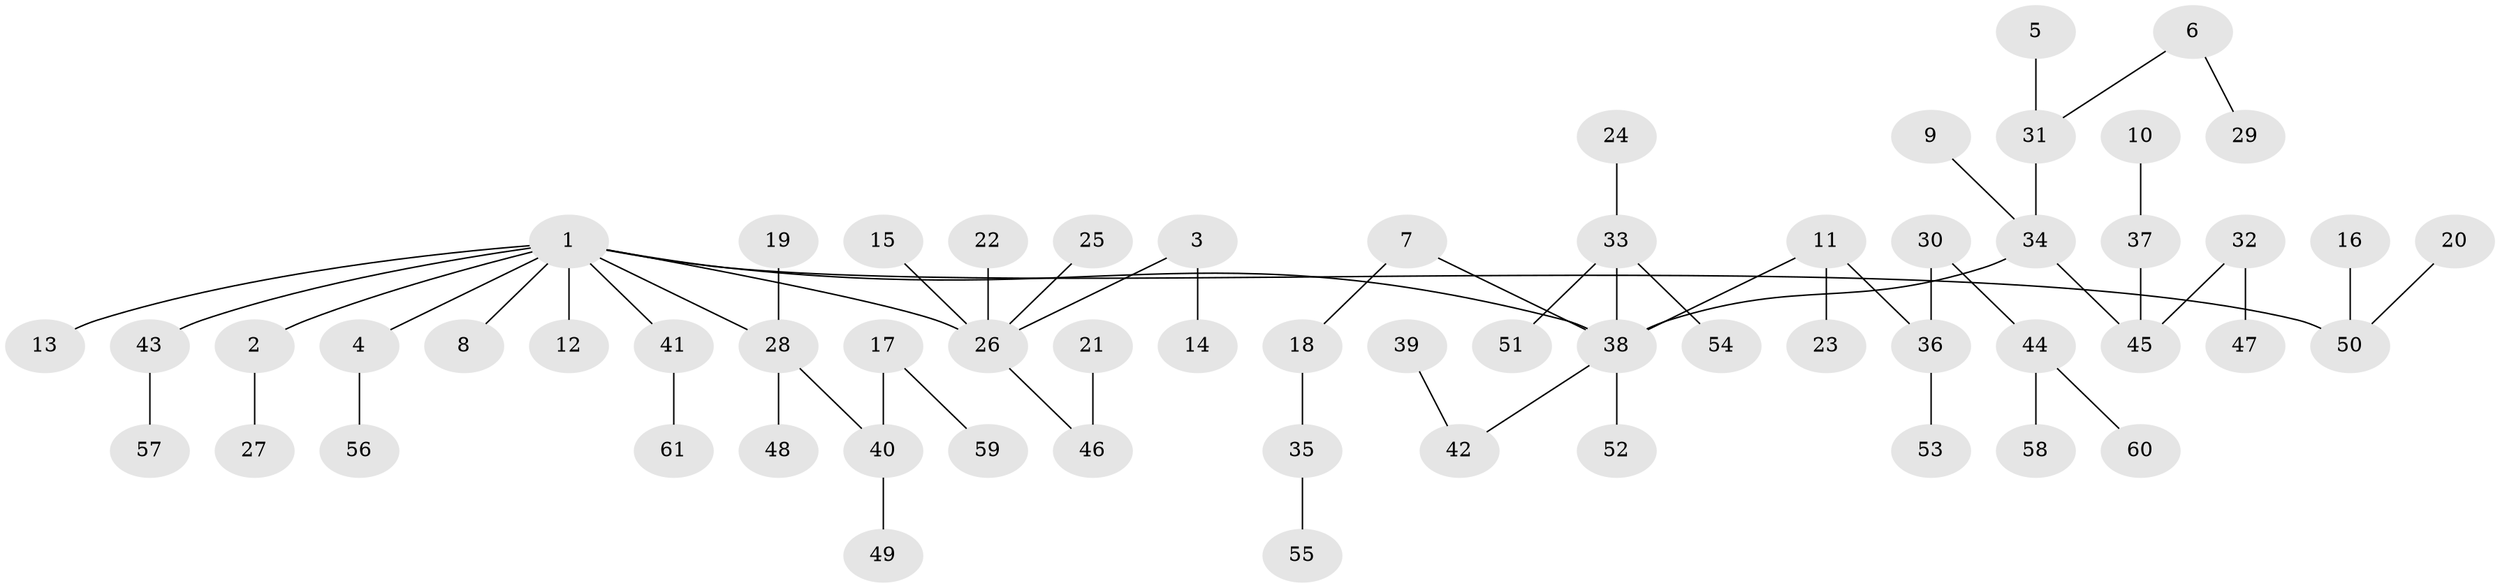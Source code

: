 // original degree distribution, {3: 0.14049586776859505, 5: 0.03305785123966942, 2: 0.256198347107438, 7: 0.01652892561983471, 4: 0.05785123966942149, 6: 0.008264462809917356, 1: 0.48760330578512395}
// Generated by graph-tools (version 1.1) at 2025/26/03/09/25 03:26:27]
// undirected, 61 vertices, 60 edges
graph export_dot {
graph [start="1"]
  node [color=gray90,style=filled];
  1;
  2;
  3;
  4;
  5;
  6;
  7;
  8;
  9;
  10;
  11;
  12;
  13;
  14;
  15;
  16;
  17;
  18;
  19;
  20;
  21;
  22;
  23;
  24;
  25;
  26;
  27;
  28;
  29;
  30;
  31;
  32;
  33;
  34;
  35;
  36;
  37;
  38;
  39;
  40;
  41;
  42;
  43;
  44;
  45;
  46;
  47;
  48;
  49;
  50;
  51;
  52;
  53;
  54;
  55;
  56;
  57;
  58;
  59;
  60;
  61;
  1 -- 2 [weight=1.0];
  1 -- 4 [weight=1.0];
  1 -- 8 [weight=1.0];
  1 -- 12 [weight=1.0];
  1 -- 13 [weight=1.0];
  1 -- 26 [weight=1.0];
  1 -- 28 [weight=1.0];
  1 -- 38 [weight=1.0];
  1 -- 41 [weight=1.0];
  1 -- 43 [weight=1.0];
  1 -- 50 [weight=1.0];
  2 -- 27 [weight=1.0];
  3 -- 14 [weight=1.0];
  3 -- 26 [weight=1.0];
  4 -- 56 [weight=1.0];
  5 -- 31 [weight=1.0];
  6 -- 29 [weight=1.0];
  6 -- 31 [weight=1.0];
  7 -- 18 [weight=1.0];
  7 -- 38 [weight=1.0];
  9 -- 34 [weight=1.0];
  10 -- 37 [weight=1.0];
  11 -- 23 [weight=1.0];
  11 -- 36 [weight=1.0];
  11 -- 38 [weight=1.0];
  15 -- 26 [weight=1.0];
  16 -- 50 [weight=1.0];
  17 -- 40 [weight=1.0];
  17 -- 59 [weight=1.0];
  18 -- 35 [weight=1.0];
  19 -- 28 [weight=1.0];
  20 -- 50 [weight=1.0];
  21 -- 46 [weight=1.0];
  22 -- 26 [weight=1.0];
  24 -- 33 [weight=1.0];
  25 -- 26 [weight=1.0];
  26 -- 46 [weight=1.0];
  28 -- 40 [weight=1.0];
  28 -- 48 [weight=1.0];
  30 -- 36 [weight=1.0];
  30 -- 44 [weight=1.0];
  31 -- 34 [weight=1.0];
  32 -- 45 [weight=1.0];
  32 -- 47 [weight=1.0];
  33 -- 38 [weight=1.0];
  33 -- 51 [weight=1.0];
  33 -- 54 [weight=1.0];
  34 -- 38 [weight=1.0];
  34 -- 45 [weight=1.0];
  35 -- 55 [weight=1.0];
  36 -- 53 [weight=1.0];
  37 -- 45 [weight=1.0];
  38 -- 42 [weight=1.0];
  38 -- 52 [weight=1.0];
  39 -- 42 [weight=1.0];
  40 -- 49 [weight=1.0];
  41 -- 61 [weight=1.0];
  43 -- 57 [weight=1.0];
  44 -- 58 [weight=1.0];
  44 -- 60 [weight=1.0];
}
